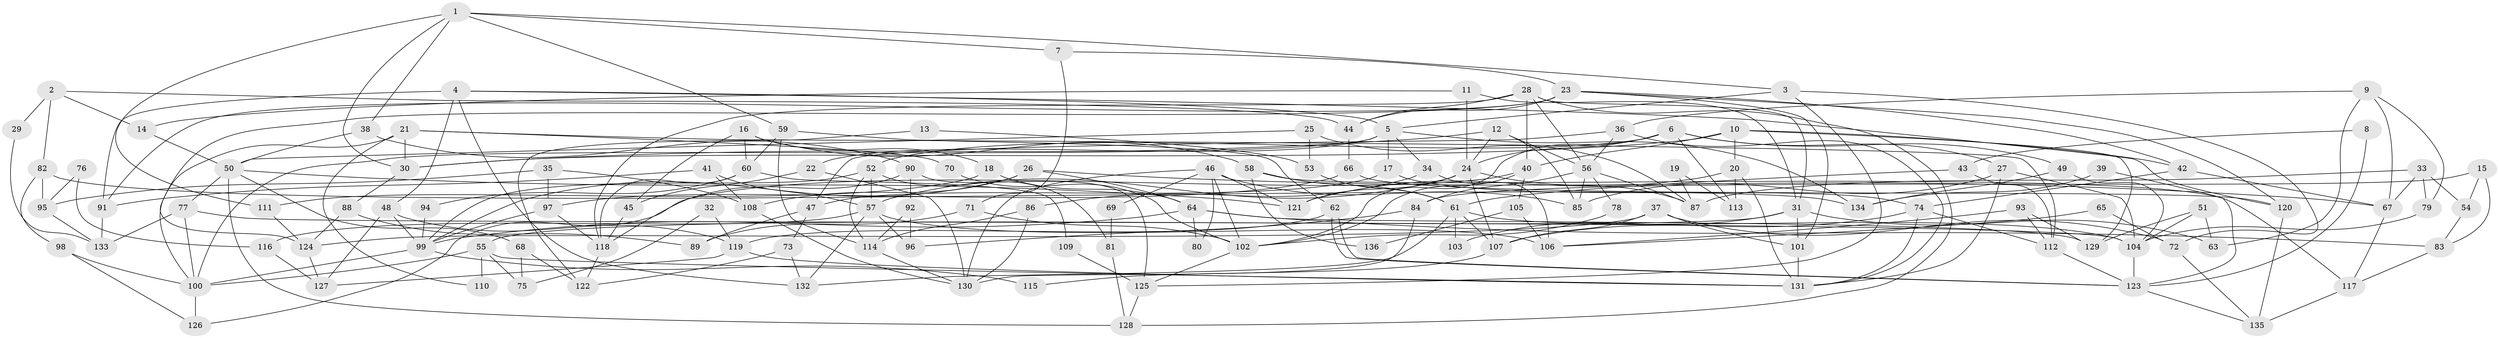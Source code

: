 // Generated by graph-tools (version 1.1) at 2025/36/03/09/25 02:36:22]
// undirected, 136 vertices, 272 edges
graph export_dot {
graph [start="1"]
  node [color=gray90,style=filled];
  1;
  2;
  3;
  4;
  5;
  6;
  7;
  8;
  9;
  10;
  11;
  12;
  13;
  14;
  15;
  16;
  17;
  18;
  19;
  20;
  21;
  22;
  23;
  24;
  25;
  26;
  27;
  28;
  29;
  30;
  31;
  32;
  33;
  34;
  35;
  36;
  37;
  38;
  39;
  40;
  41;
  42;
  43;
  44;
  45;
  46;
  47;
  48;
  49;
  50;
  51;
  52;
  53;
  54;
  55;
  56;
  57;
  58;
  59;
  60;
  61;
  62;
  63;
  64;
  65;
  66;
  67;
  68;
  69;
  70;
  71;
  72;
  73;
  74;
  75;
  76;
  77;
  78;
  79;
  80;
  81;
  82;
  83;
  84;
  85;
  86;
  87;
  88;
  89;
  90;
  91;
  92;
  93;
  94;
  95;
  96;
  97;
  98;
  99;
  100;
  101;
  102;
  103;
  104;
  105;
  106;
  107;
  108;
  109;
  110;
  111;
  112;
  113;
  114;
  115;
  116;
  117;
  118;
  119;
  120;
  121;
  122;
  123;
  124;
  125;
  126;
  127;
  128;
  129;
  130;
  131;
  132;
  133;
  134;
  135;
  136;
  1 -- 111;
  1 -- 38;
  1 -- 3;
  1 -- 7;
  1 -- 30;
  1 -- 59;
  2 -- 82;
  2 -- 44;
  2 -- 14;
  2 -- 29;
  3 -- 72;
  3 -- 5;
  3 -- 125;
  4 -- 5;
  4 -- 48;
  4 -- 91;
  4 -- 120;
  4 -- 132;
  5 -- 100;
  5 -- 17;
  5 -- 22;
  5 -- 34;
  5 -- 134;
  6 -- 27;
  6 -- 102;
  6 -- 24;
  6 -- 49;
  6 -- 52;
  6 -- 113;
  7 -- 23;
  7 -- 71;
  8 -- 123;
  8 -- 43;
  9 -- 67;
  9 -- 36;
  9 -- 63;
  9 -- 79;
  10 -- 129;
  10 -- 40;
  10 -- 20;
  10 -- 30;
  10 -- 42;
  11 -- 24;
  11 -- 31;
  11 -- 14;
  12 -- 85;
  12 -- 30;
  12 -- 24;
  12 -- 56;
  13 -- 53;
  13 -- 122;
  14 -- 50;
  15 -- 83;
  15 -- 84;
  15 -- 54;
  16 -- 60;
  16 -- 45;
  16 -- 18;
  16 -- 58;
  17 -- 74;
  17 -- 47;
  18 -- 64;
  18 -- 111;
  19 -- 113;
  19 -- 87;
  20 -- 131;
  20 -- 113;
  20 -- 121;
  21 -- 112;
  21 -- 30;
  21 -- 70;
  21 -- 100;
  21 -- 110;
  22 -- 130;
  22 -- 45;
  23 -- 91;
  23 -- 101;
  23 -- 42;
  23 -- 44;
  23 -- 120;
  23 -- 124;
  24 -- 57;
  24 -- 87;
  24 -- 107;
  24 -- 121;
  25 -- 87;
  25 -- 50;
  25 -- 53;
  26 -- 67;
  26 -- 64;
  26 -- 99;
  26 -- 108;
  27 -- 104;
  27 -- 85;
  27 -- 131;
  28 -- 128;
  28 -- 56;
  28 -- 31;
  28 -- 40;
  28 -- 44;
  28 -- 118;
  29 -- 133;
  30 -- 88;
  31 -- 55;
  31 -- 63;
  31 -- 101;
  31 -- 103;
  32 -- 119;
  32 -- 75;
  33 -- 79;
  33 -- 87;
  33 -- 54;
  33 -- 67;
  34 -- 86;
  34 -- 106;
  35 -- 97;
  35 -- 108;
  35 -- 95;
  36 -- 47;
  36 -- 131;
  36 -- 56;
  37 -- 101;
  37 -- 107;
  37 -- 72;
  37 -- 124;
  38 -- 50;
  38 -- 90;
  39 -- 123;
  39 -- 134;
  40 -- 126;
  40 -- 102;
  40 -- 105;
  41 -- 57;
  41 -- 108;
  41 -- 91;
  42 -- 67;
  42 -- 74;
  43 -- 112;
  43 -- 61;
  44 -- 66;
  45 -- 118;
  46 -- 102;
  46 -- 121;
  46 -- 69;
  46 -- 80;
  46 -- 85;
  46 -- 130;
  47 -- 89;
  47 -- 73;
  48 -- 99;
  48 -- 119;
  48 -- 127;
  49 -- 104;
  49 -- 134;
  50 -- 121;
  50 -- 68;
  50 -- 77;
  50 -- 128;
  51 -- 129;
  51 -- 63;
  51 -- 104;
  52 -- 99;
  52 -- 57;
  52 -- 81;
  52 -- 114;
  53 -- 61;
  54 -- 83;
  55 -- 100;
  55 -- 131;
  55 -- 75;
  55 -- 110;
  56 -- 78;
  56 -- 84;
  56 -- 85;
  56 -- 87;
  57 -- 96;
  57 -- 106;
  57 -- 116;
  57 -- 132;
  58 -- 117;
  58 -- 61;
  58 -- 136;
  59 -- 62;
  59 -- 60;
  59 -- 114;
  60 -- 118;
  60 -- 94;
  60 -- 109;
  61 -- 132;
  61 -- 103;
  61 -- 104;
  61 -- 107;
  62 -- 119;
  62 -- 123;
  62 -- 123;
  64 -- 83;
  64 -- 99;
  64 -- 80;
  64 -- 129;
  65 -- 106;
  65 -- 72;
  66 -- 120;
  66 -- 97;
  67 -- 117;
  68 -- 122;
  68 -- 75;
  69 -- 81;
  70 -- 102;
  71 -- 102;
  71 -- 89;
  72 -- 135;
  73 -- 132;
  73 -- 122;
  74 -- 107;
  74 -- 112;
  74 -- 131;
  76 -- 95;
  76 -- 116;
  77 -- 104;
  77 -- 100;
  77 -- 133;
  78 -- 102;
  79 -- 104;
  81 -- 128;
  82 -- 134;
  82 -- 95;
  82 -- 98;
  83 -- 117;
  84 -- 130;
  84 -- 96;
  86 -- 114;
  86 -- 130;
  88 -- 124;
  88 -- 89;
  90 -- 92;
  90 -- 118;
  90 -- 125;
  91 -- 133;
  92 -- 114;
  92 -- 96;
  93 -- 112;
  93 -- 106;
  93 -- 129;
  94 -- 99;
  95 -- 133;
  97 -- 99;
  97 -- 118;
  98 -- 100;
  98 -- 126;
  99 -- 100;
  99 -- 115;
  100 -- 126;
  101 -- 131;
  102 -- 125;
  104 -- 123;
  105 -- 106;
  105 -- 136;
  107 -- 115;
  108 -- 130;
  109 -- 125;
  111 -- 124;
  112 -- 123;
  114 -- 130;
  116 -- 127;
  117 -- 135;
  118 -- 122;
  119 -- 127;
  119 -- 131;
  120 -- 135;
  123 -- 135;
  124 -- 127;
  125 -- 128;
}
